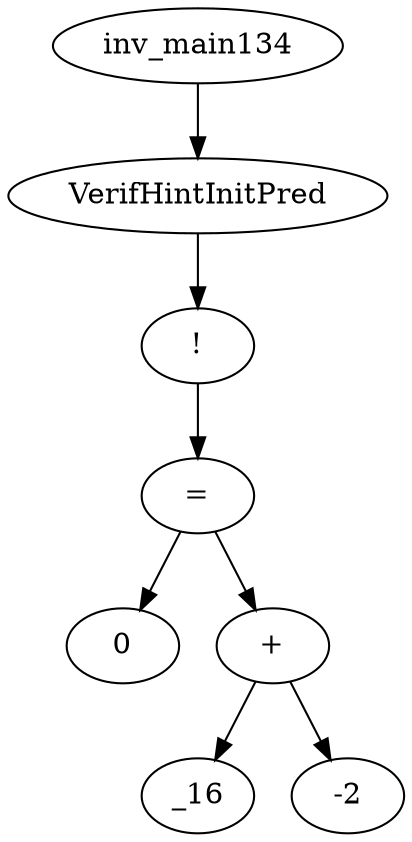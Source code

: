 digraph dag {
0 [label="inv_main134"];
1 [label="VerifHintInitPred"];
2 [label="!"];
3 [label="="];
4 [label="0"];
5 [label="+"];
6 [label="_16"];
7 [label="-2"];
0->1
1->2
2->3
3->5
3 -> 4
5->7
5 -> 6
}
